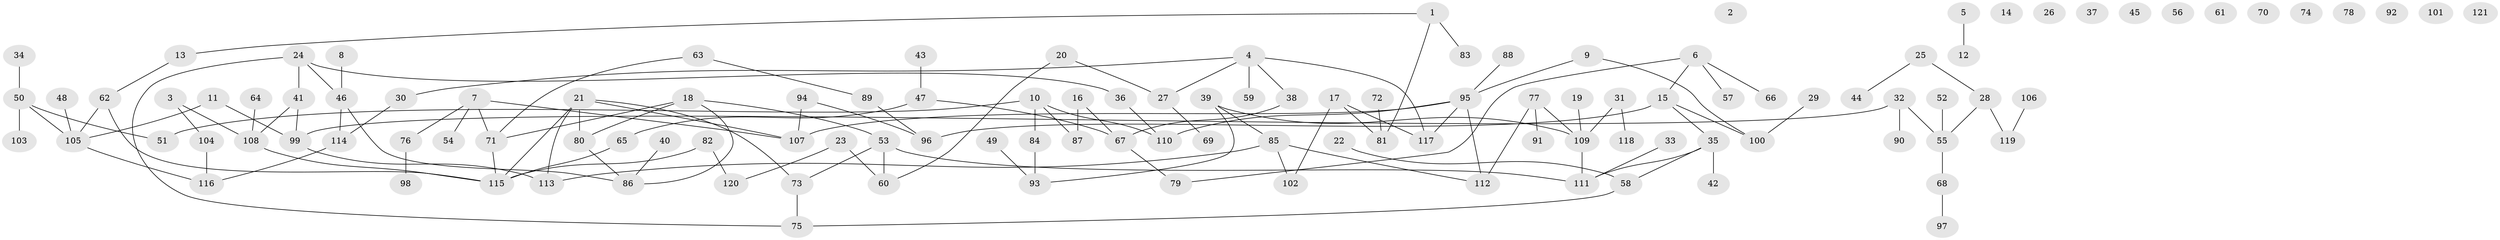// coarse degree distribution, {2: 0.30434782608695654, 4: 0.17391304347826086, 3: 0.13043478260869565, 7: 0.043478260869565216, 1: 0.17391304347826086, 8: 0.08695652173913043, 9: 0.043478260869565216, 5: 0.043478260869565216}
// Generated by graph-tools (version 1.1) at 2025/35/03/04/25 23:35:51]
// undirected, 121 vertices, 134 edges
graph export_dot {
  node [color=gray90,style=filled];
  1;
  2;
  3;
  4;
  5;
  6;
  7;
  8;
  9;
  10;
  11;
  12;
  13;
  14;
  15;
  16;
  17;
  18;
  19;
  20;
  21;
  22;
  23;
  24;
  25;
  26;
  27;
  28;
  29;
  30;
  31;
  32;
  33;
  34;
  35;
  36;
  37;
  38;
  39;
  40;
  41;
  42;
  43;
  44;
  45;
  46;
  47;
  48;
  49;
  50;
  51;
  52;
  53;
  54;
  55;
  56;
  57;
  58;
  59;
  60;
  61;
  62;
  63;
  64;
  65;
  66;
  67;
  68;
  69;
  70;
  71;
  72;
  73;
  74;
  75;
  76;
  77;
  78;
  79;
  80;
  81;
  82;
  83;
  84;
  85;
  86;
  87;
  88;
  89;
  90;
  91;
  92;
  93;
  94;
  95;
  96;
  97;
  98;
  99;
  100;
  101;
  102;
  103;
  104;
  105;
  106;
  107;
  108;
  109;
  110;
  111;
  112;
  113;
  114;
  115;
  116;
  117;
  118;
  119;
  120;
  121;
  1 -- 13;
  1 -- 81;
  1 -- 83;
  3 -- 104;
  3 -- 108;
  4 -- 27;
  4 -- 30;
  4 -- 38;
  4 -- 59;
  4 -- 117;
  5 -- 12;
  6 -- 15;
  6 -- 57;
  6 -- 66;
  6 -- 79;
  7 -- 54;
  7 -- 71;
  7 -- 76;
  7 -- 107;
  8 -- 46;
  9 -- 95;
  9 -- 100;
  10 -- 51;
  10 -- 84;
  10 -- 87;
  10 -- 110;
  11 -- 99;
  11 -- 105;
  13 -- 62;
  15 -- 35;
  15 -- 96;
  15 -- 100;
  16 -- 67;
  16 -- 87;
  17 -- 81;
  17 -- 102;
  17 -- 117;
  18 -- 53;
  18 -- 71;
  18 -- 80;
  18 -- 86;
  19 -- 109;
  20 -- 27;
  20 -- 60;
  21 -- 73;
  21 -- 80;
  21 -- 107;
  21 -- 113;
  21 -- 115;
  22 -- 58;
  23 -- 60;
  23 -- 120;
  24 -- 36;
  24 -- 41;
  24 -- 46;
  24 -- 75;
  25 -- 28;
  25 -- 44;
  27 -- 69;
  28 -- 55;
  28 -- 119;
  29 -- 100;
  30 -- 114;
  31 -- 109;
  31 -- 118;
  32 -- 55;
  32 -- 90;
  32 -- 99;
  33 -- 111;
  34 -- 50;
  35 -- 42;
  35 -- 58;
  35 -- 111;
  36 -- 110;
  38 -- 67;
  39 -- 85;
  39 -- 93;
  39 -- 109;
  40 -- 86;
  41 -- 99;
  41 -- 108;
  43 -- 47;
  46 -- 86;
  46 -- 114;
  47 -- 65;
  47 -- 67;
  48 -- 105;
  49 -- 93;
  50 -- 51;
  50 -- 103;
  50 -- 105;
  52 -- 55;
  53 -- 60;
  53 -- 73;
  53 -- 111;
  55 -- 68;
  58 -- 75;
  62 -- 105;
  62 -- 115;
  63 -- 71;
  63 -- 89;
  64 -- 108;
  65 -- 115;
  67 -- 79;
  68 -- 97;
  71 -- 115;
  72 -- 81;
  73 -- 75;
  76 -- 98;
  77 -- 91;
  77 -- 109;
  77 -- 112;
  80 -- 86;
  82 -- 115;
  82 -- 120;
  84 -- 93;
  85 -- 102;
  85 -- 112;
  85 -- 113;
  88 -- 95;
  89 -- 96;
  94 -- 96;
  94 -- 107;
  95 -- 107;
  95 -- 110;
  95 -- 112;
  95 -- 117;
  99 -- 113;
  104 -- 116;
  105 -- 116;
  106 -- 119;
  108 -- 115;
  109 -- 111;
  114 -- 116;
}
